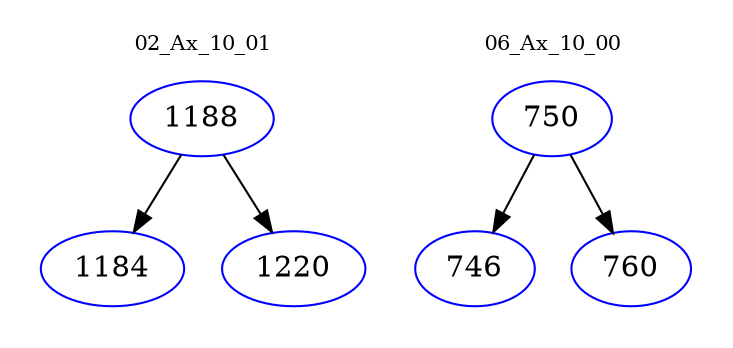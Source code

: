 digraph{
subgraph cluster_0 {
color = white
label = "02_Ax_10_01";
fontsize=10;
T0_1188 [label="1188", color="blue"]
T0_1188 -> T0_1184 [color="black"]
T0_1184 [label="1184", color="blue"]
T0_1188 -> T0_1220 [color="black"]
T0_1220 [label="1220", color="blue"]
}
subgraph cluster_1 {
color = white
label = "06_Ax_10_00";
fontsize=10;
T1_750 [label="750", color="blue"]
T1_750 -> T1_746 [color="black"]
T1_746 [label="746", color="blue"]
T1_750 -> T1_760 [color="black"]
T1_760 [label="760", color="blue"]
}
}

